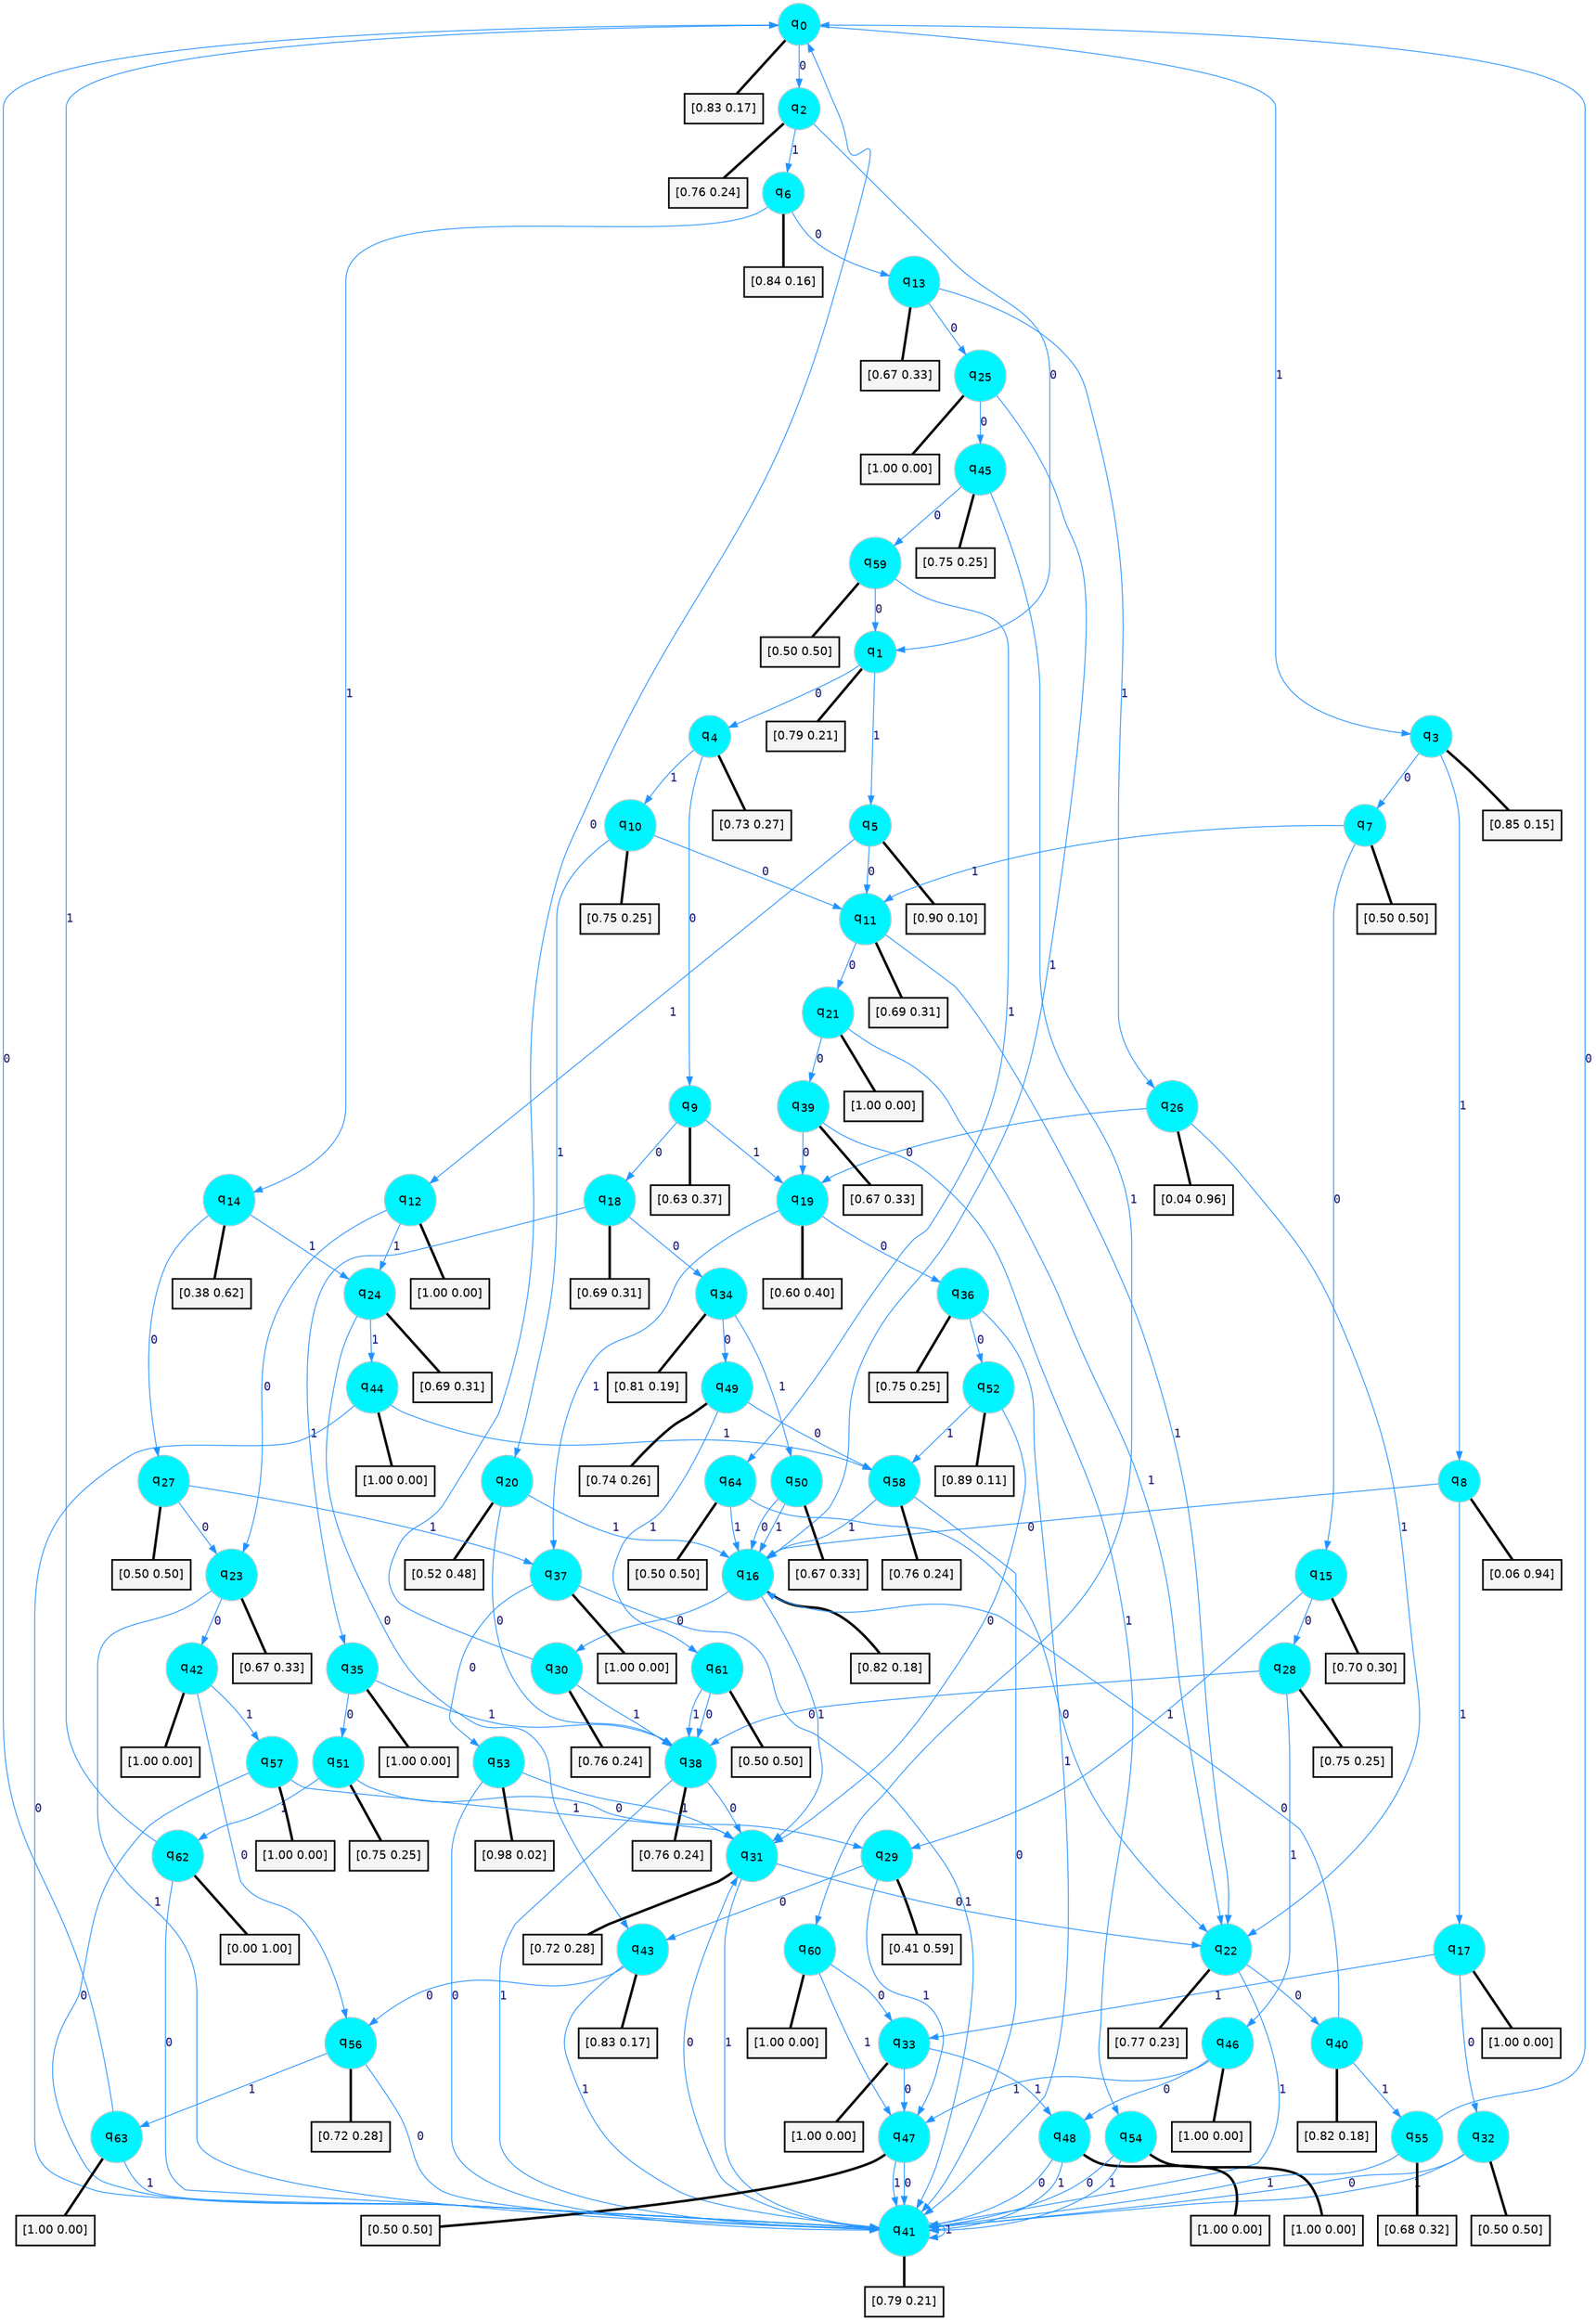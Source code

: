 digraph G {
graph [
bgcolor=transparent, dpi=300, rankdir=TD, size="40,25"];
node [
color=gray, fillcolor=turquoise1, fontcolor=black, fontname=Helvetica, fontsize=16, fontweight=bold, shape=circle, style=filled];
edge [
arrowsize=1, color=dodgerblue1, fontcolor=midnightblue, fontname=courier, fontweight=bold, penwidth=1, style=solid, weight=20];
0[label=<q<SUB>0</SUB>>];
1[label=<q<SUB>1</SUB>>];
2[label=<q<SUB>2</SUB>>];
3[label=<q<SUB>3</SUB>>];
4[label=<q<SUB>4</SUB>>];
5[label=<q<SUB>5</SUB>>];
6[label=<q<SUB>6</SUB>>];
7[label=<q<SUB>7</SUB>>];
8[label=<q<SUB>8</SUB>>];
9[label=<q<SUB>9</SUB>>];
10[label=<q<SUB>10</SUB>>];
11[label=<q<SUB>11</SUB>>];
12[label=<q<SUB>12</SUB>>];
13[label=<q<SUB>13</SUB>>];
14[label=<q<SUB>14</SUB>>];
15[label=<q<SUB>15</SUB>>];
16[label=<q<SUB>16</SUB>>];
17[label=<q<SUB>17</SUB>>];
18[label=<q<SUB>18</SUB>>];
19[label=<q<SUB>19</SUB>>];
20[label=<q<SUB>20</SUB>>];
21[label=<q<SUB>21</SUB>>];
22[label=<q<SUB>22</SUB>>];
23[label=<q<SUB>23</SUB>>];
24[label=<q<SUB>24</SUB>>];
25[label=<q<SUB>25</SUB>>];
26[label=<q<SUB>26</SUB>>];
27[label=<q<SUB>27</SUB>>];
28[label=<q<SUB>28</SUB>>];
29[label=<q<SUB>29</SUB>>];
30[label=<q<SUB>30</SUB>>];
31[label=<q<SUB>31</SUB>>];
32[label=<q<SUB>32</SUB>>];
33[label=<q<SUB>33</SUB>>];
34[label=<q<SUB>34</SUB>>];
35[label=<q<SUB>35</SUB>>];
36[label=<q<SUB>36</SUB>>];
37[label=<q<SUB>37</SUB>>];
38[label=<q<SUB>38</SUB>>];
39[label=<q<SUB>39</SUB>>];
40[label=<q<SUB>40</SUB>>];
41[label=<q<SUB>41</SUB>>];
42[label=<q<SUB>42</SUB>>];
43[label=<q<SUB>43</SUB>>];
44[label=<q<SUB>44</SUB>>];
45[label=<q<SUB>45</SUB>>];
46[label=<q<SUB>46</SUB>>];
47[label=<q<SUB>47</SUB>>];
48[label=<q<SUB>48</SUB>>];
49[label=<q<SUB>49</SUB>>];
50[label=<q<SUB>50</SUB>>];
51[label=<q<SUB>51</SUB>>];
52[label=<q<SUB>52</SUB>>];
53[label=<q<SUB>53</SUB>>];
54[label=<q<SUB>54</SUB>>];
55[label=<q<SUB>55</SUB>>];
56[label=<q<SUB>56</SUB>>];
57[label=<q<SUB>57</SUB>>];
58[label=<q<SUB>58</SUB>>];
59[label=<q<SUB>59</SUB>>];
60[label=<q<SUB>60</SUB>>];
61[label=<q<SUB>61</SUB>>];
62[label=<q<SUB>62</SUB>>];
63[label=<q<SUB>63</SUB>>];
64[label=<q<SUB>64</SUB>>];
65[label="[0.83 0.17]", shape=box,fontcolor=black, fontname=Helvetica, fontsize=14, penwidth=2, fillcolor=whitesmoke,color=black];
66[label="[0.79 0.21]", shape=box,fontcolor=black, fontname=Helvetica, fontsize=14, penwidth=2, fillcolor=whitesmoke,color=black];
67[label="[0.76 0.24]", shape=box,fontcolor=black, fontname=Helvetica, fontsize=14, penwidth=2, fillcolor=whitesmoke,color=black];
68[label="[0.85 0.15]", shape=box,fontcolor=black, fontname=Helvetica, fontsize=14, penwidth=2, fillcolor=whitesmoke,color=black];
69[label="[0.73 0.27]", shape=box,fontcolor=black, fontname=Helvetica, fontsize=14, penwidth=2, fillcolor=whitesmoke,color=black];
70[label="[0.90 0.10]", shape=box,fontcolor=black, fontname=Helvetica, fontsize=14, penwidth=2, fillcolor=whitesmoke,color=black];
71[label="[0.84 0.16]", shape=box,fontcolor=black, fontname=Helvetica, fontsize=14, penwidth=2, fillcolor=whitesmoke,color=black];
72[label="[0.50 0.50]", shape=box,fontcolor=black, fontname=Helvetica, fontsize=14, penwidth=2, fillcolor=whitesmoke,color=black];
73[label="[0.06 0.94]", shape=box,fontcolor=black, fontname=Helvetica, fontsize=14, penwidth=2, fillcolor=whitesmoke,color=black];
74[label="[0.63 0.37]", shape=box,fontcolor=black, fontname=Helvetica, fontsize=14, penwidth=2, fillcolor=whitesmoke,color=black];
75[label="[0.75 0.25]", shape=box,fontcolor=black, fontname=Helvetica, fontsize=14, penwidth=2, fillcolor=whitesmoke,color=black];
76[label="[0.69 0.31]", shape=box,fontcolor=black, fontname=Helvetica, fontsize=14, penwidth=2, fillcolor=whitesmoke,color=black];
77[label="[1.00 0.00]", shape=box,fontcolor=black, fontname=Helvetica, fontsize=14, penwidth=2, fillcolor=whitesmoke,color=black];
78[label="[0.67 0.33]", shape=box,fontcolor=black, fontname=Helvetica, fontsize=14, penwidth=2, fillcolor=whitesmoke,color=black];
79[label="[0.38 0.62]", shape=box,fontcolor=black, fontname=Helvetica, fontsize=14, penwidth=2, fillcolor=whitesmoke,color=black];
80[label="[0.70 0.30]", shape=box,fontcolor=black, fontname=Helvetica, fontsize=14, penwidth=2, fillcolor=whitesmoke,color=black];
81[label="[0.82 0.18]", shape=box,fontcolor=black, fontname=Helvetica, fontsize=14, penwidth=2, fillcolor=whitesmoke,color=black];
82[label="[1.00 0.00]", shape=box,fontcolor=black, fontname=Helvetica, fontsize=14, penwidth=2, fillcolor=whitesmoke,color=black];
83[label="[0.69 0.31]", shape=box,fontcolor=black, fontname=Helvetica, fontsize=14, penwidth=2, fillcolor=whitesmoke,color=black];
84[label="[0.60 0.40]", shape=box,fontcolor=black, fontname=Helvetica, fontsize=14, penwidth=2, fillcolor=whitesmoke,color=black];
85[label="[0.52 0.48]", shape=box,fontcolor=black, fontname=Helvetica, fontsize=14, penwidth=2, fillcolor=whitesmoke,color=black];
86[label="[1.00 0.00]", shape=box,fontcolor=black, fontname=Helvetica, fontsize=14, penwidth=2, fillcolor=whitesmoke,color=black];
87[label="[0.77 0.23]", shape=box,fontcolor=black, fontname=Helvetica, fontsize=14, penwidth=2, fillcolor=whitesmoke,color=black];
88[label="[0.67 0.33]", shape=box,fontcolor=black, fontname=Helvetica, fontsize=14, penwidth=2, fillcolor=whitesmoke,color=black];
89[label="[0.69 0.31]", shape=box,fontcolor=black, fontname=Helvetica, fontsize=14, penwidth=2, fillcolor=whitesmoke,color=black];
90[label="[1.00 0.00]", shape=box,fontcolor=black, fontname=Helvetica, fontsize=14, penwidth=2, fillcolor=whitesmoke,color=black];
91[label="[0.04 0.96]", shape=box,fontcolor=black, fontname=Helvetica, fontsize=14, penwidth=2, fillcolor=whitesmoke,color=black];
92[label="[0.50 0.50]", shape=box,fontcolor=black, fontname=Helvetica, fontsize=14, penwidth=2, fillcolor=whitesmoke,color=black];
93[label="[0.75 0.25]", shape=box,fontcolor=black, fontname=Helvetica, fontsize=14, penwidth=2, fillcolor=whitesmoke,color=black];
94[label="[0.41 0.59]", shape=box,fontcolor=black, fontname=Helvetica, fontsize=14, penwidth=2, fillcolor=whitesmoke,color=black];
95[label="[0.76 0.24]", shape=box,fontcolor=black, fontname=Helvetica, fontsize=14, penwidth=2, fillcolor=whitesmoke,color=black];
96[label="[0.72 0.28]", shape=box,fontcolor=black, fontname=Helvetica, fontsize=14, penwidth=2, fillcolor=whitesmoke,color=black];
97[label="[0.50 0.50]", shape=box,fontcolor=black, fontname=Helvetica, fontsize=14, penwidth=2, fillcolor=whitesmoke,color=black];
98[label="[1.00 0.00]", shape=box,fontcolor=black, fontname=Helvetica, fontsize=14, penwidth=2, fillcolor=whitesmoke,color=black];
99[label="[0.81 0.19]", shape=box,fontcolor=black, fontname=Helvetica, fontsize=14, penwidth=2, fillcolor=whitesmoke,color=black];
100[label="[1.00 0.00]", shape=box,fontcolor=black, fontname=Helvetica, fontsize=14, penwidth=2, fillcolor=whitesmoke,color=black];
101[label="[0.75 0.25]", shape=box,fontcolor=black, fontname=Helvetica, fontsize=14, penwidth=2, fillcolor=whitesmoke,color=black];
102[label="[1.00 0.00]", shape=box,fontcolor=black, fontname=Helvetica, fontsize=14, penwidth=2, fillcolor=whitesmoke,color=black];
103[label="[0.76 0.24]", shape=box,fontcolor=black, fontname=Helvetica, fontsize=14, penwidth=2, fillcolor=whitesmoke,color=black];
104[label="[0.67 0.33]", shape=box,fontcolor=black, fontname=Helvetica, fontsize=14, penwidth=2, fillcolor=whitesmoke,color=black];
105[label="[0.82 0.18]", shape=box,fontcolor=black, fontname=Helvetica, fontsize=14, penwidth=2, fillcolor=whitesmoke,color=black];
106[label="[0.79 0.21]", shape=box,fontcolor=black, fontname=Helvetica, fontsize=14, penwidth=2, fillcolor=whitesmoke,color=black];
107[label="[1.00 0.00]", shape=box,fontcolor=black, fontname=Helvetica, fontsize=14, penwidth=2, fillcolor=whitesmoke,color=black];
108[label="[0.83 0.17]", shape=box,fontcolor=black, fontname=Helvetica, fontsize=14, penwidth=2, fillcolor=whitesmoke,color=black];
109[label="[1.00 0.00]", shape=box,fontcolor=black, fontname=Helvetica, fontsize=14, penwidth=2, fillcolor=whitesmoke,color=black];
110[label="[0.75 0.25]", shape=box,fontcolor=black, fontname=Helvetica, fontsize=14, penwidth=2, fillcolor=whitesmoke,color=black];
111[label="[1.00 0.00]", shape=box,fontcolor=black, fontname=Helvetica, fontsize=14, penwidth=2, fillcolor=whitesmoke,color=black];
112[label="[0.50 0.50]", shape=box,fontcolor=black, fontname=Helvetica, fontsize=14, penwidth=2, fillcolor=whitesmoke,color=black];
113[label="[1.00 0.00]", shape=box,fontcolor=black, fontname=Helvetica, fontsize=14, penwidth=2, fillcolor=whitesmoke,color=black];
114[label="[0.74 0.26]", shape=box,fontcolor=black, fontname=Helvetica, fontsize=14, penwidth=2, fillcolor=whitesmoke,color=black];
115[label="[0.67 0.33]", shape=box,fontcolor=black, fontname=Helvetica, fontsize=14, penwidth=2, fillcolor=whitesmoke,color=black];
116[label="[0.75 0.25]", shape=box,fontcolor=black, fontname=Helvetica, fontsize=14, penwidth=2, fillcolor=whitesmoke,color=black];
117[label="[0.89 0.11]", shape=box,fontcolor=black, fontname=Helvetica, fontsize=14, penwidth=2, fillcolor=whitesmoke,color=black];
118[label="[0.98 0.02]", shape=box,fontcolor=black, fontname=Helvetica, fontsize=14, penwidth=2, fillcolor=whitesmoke,color=black];
119[label="[1.00 0.00]", shape=box,fontcolor=black, fontname=Helvetica, fontsize=14, penwidth=2, fillcolor=whitesmoke,color=black];
120[label="[0.68 0.32]", shape=box,fontcolor=black, fontname=Helvetica, fontsize=14, penwidth=2, fillcolor=whitesmoke,color=black];
121[label="[0.72 0.28]", shape=box,fontcolor=black, fontname=Helvetica, fontsize=14, penwidth=2, fillcolor=whitesmoke,color=black];
122[label="[1.00 0.00]", shape=box,fontcolor=black, fontname=Helvetica, fontsize=14, penwidth=2, fillcolor=whitesmoke,color=black];
123[label="[0.76 0.24]", shape=box,fontcolor=black, fontname=Helvetica, fontsize=14, penwidth=2, fillcolor=whitesmoke,color=black];
124[label="[0.50 0.50]", shape=box,fontcolor=black, fontname=Helvetica, fontsize=14, penwidth=2, fillcolor=whitesmoke,color=black];
125[label="[1.00 0.00]", shape=box,fontcolor=black, fontname=Helvetica, fontsize=14, penwidth=2, fillcolor=whitesmoke,color=black];
126[label="[0.50 0.50]", shape=box,fontcolor=black, fontname=Helvetica, fontsize=14, penwidth=2, fillcolor=whitesmoke,color=black];
127[label="[0.00 1.00]", shape=box,fontcolor=black, fontname=Helvetica, fontsize=14, penwidth=2, fillcolor=whitesmoke,color=black];
128[label="[1.00 0.00]", shape=box,fontcolor=black, fontname=Helvetica, fontsize=14, penwidth=2, fillcolor=whitesmoke,color=black];
129[label="[0.50 0.50]", shape=box,fontcolor=black, fontname=Helvetica, fontsize=14, penwidth=2, fillcolor=whitesmoke,color=black];
0->2 [label=0];
0->3 [label=1];
0->65 [arrowhead=none, penwidth=3,color=black];
1->4 [label=0];
1->5 [label=1];
1->66 [arrowhead=none, penwidth=3,color=black];
2->1 [label=0];
2->6 [label=1];
2->67 [arrowhead=none, penwidth=3,color=black];
3->7 [label=0];
3->8 [label=1];
3->68 [arrowhead=none, penwidth=3,color=black];
4->9 [label=0];
4->10 [label=1];
4->69 [arrowhead=none, penwidth=3,color=black];
5->11 [label=0];
5->12 [label=1];
5->70 [arrowhead=none, penwidth=3,color=black];
6->13 [label=0];
6->14 [label=1];
6->71 [arrowhead=none, penwidth=3,color=black];
7->15 [label=0];
7->11 [label=1];
7->72 [arrowhead=none, penwidth=3,color=black];
8->16 [label=0];
8->17 [label=1];
8->73 [arrowhead=none, penwidth=3,color=black];
9->18 [label=0];
9->19 [label=1];
9->74 [arrowhead=none, penwidth=3,color=black];
10->11 [label=0];
10->20 [label=1];
10->75 [arrowhead=none, penwidth=3,color=black];
11->21 [label=0];
11->22 [label=1];
11->76 [arrowhead=none, penwidth=3,color=black];
12->23 [label=0];
12->24 [label=1];
12->77 [arrowhead=none, penwidth=3,color=black];
13->25 [label=0];
13->26 [label=1];
13->78 [arrowhead=none, penwidth=3,color=black];
14->27 [label=0];
14->24 [label=1];
14->79 [arrowhead=none, penwidth=3,color=black];
15->28 [label=0];
15->29 [label=1];
15->80 [arrowhead=none, penwidth=3,color=black];
16->30 [label=0];
16->31 [label=1];
16->81 [arrowhead=none, penwidth=3,color=black];
17->32 [label=0];
17->33 [label=1];
17->82 [arrowhead=none, penwidth=3,color=black];
18->34 [label=0];
18->35 [label=1];
18->83 [arrowhead=none, penwidth=3,color=black];
19->36 [label=0];
19->37 [label=1];
19->84 [arrowhead=none, penwidth=3,color=black];
20->38 [label=0];
20->16 [label=1];
20->85 [arrowhead=none, penwidth=3,color=black];
21->39 [label=0];
21->22 [label=1];
21->86 [arrowhead=none, penwidth=3,color=black];
22->40 [label=0];
22->41 [label=1];
22->87 [arrowhead=none, penwidth=3,color=black];
23->42 [label=0];
23->41 [label=1];
23->88 [arrowhead=none, penwidth=3,color=black];
24->43 [label=0];
24->44 [label=1];
24->89 [arrowhead=none, penwidth=3,color=black];
25->45 [label=0];
25->16 [label=1];
25->90 [arrowhead=none, penwidth=3,color=black];
26->19 [label=0];
26->22 [label=1];
26->91 [arrowhead=none, penwidth=3,color=black];
27->23 [label=0];
27->37 [label=1];
27->92 [arrowhead=none, penwidth=3,color=black];
28->38 [label=0];
28->46 [label=1];
28->93 [arrowhead=none, penwidth=3,color=black];
29->43 [label=0];
29->47 [label=1];
29->94 [arrowhead=none, penwidth=3,color=black];
30->0 [label=0];
30->38 [label=1];
30->95 [arrowhead=none, penwidth=3,color=black];
31->22 [label=0];
31->41 [label=1];
31->96 [arrowhead=none, penwidth=3,color=black];
32->41 [label=0];
32->41 [label=1];
32->97 [arrowhead=none, penwidth=3,color=black];
33->47 [label=0];
33->48 [label=1];
33->98 [arrowhead=none, penwidth=3,color=black];
34->49 [label=0];
34->50 [label=1];
34->99 [arrowhead=none, penwidth=3,color=black];
35->51 [label=0];
35->38 [label=1];
35->100 [arrowhead=none, penwidth=3,color=black];
36->52 [label=0];
36->41 [label=1];
36->101 [arrowhead=none, penwidth=3,color=black];
37->53 [label=0];
37->41 [label=1];
37->102 [arrowhead=none, penwidth=3,color=black];
38->31 [label=0];
38->41 [label=1];
38->103 [arrowhead=none, penwidth=3,color=black];
39->19 [label=0];
39->54 [label=1];
39->104 [arrowhead=none, penwidth=3,color=black];
40->16 [label=0];
40->55 [label=1];
40->105 [arrowhead=none, penwidth=3,color=black];
41->31 [label=0];
41->41 [label=1];
41->106 [arrowhead=none, penwidth=3,color=black];
42->56 [label=0];
42->57 [label=1];
42->107 [arrowhead=none, penwidth=3,color=black];
43->56 [label=0];
43->41 [label=1];
43->108 [arrowhead=none, penwidth=3,color=black];
44->41 [label=0];
44->58 [label=1];
44->109 [arrowhead=none, penwidth=3,color=black];
45->59 [label=0];
45->60 [label=1];
45->110 [arrowhead=none, penwidth=3,color=black];
46->48 [label=0];
46->47 [label=1];
46->111 [arrowhead=none, penwidth=3,color=black];
47->41 [label=0];
47->41 [label=1];
47->112 [arrowhead=none, penwidth=3,color=black];
48->41 [label=0];
48->41 [label=1];
48->113 [arrowhead=none, penwidth=3,color=black];
49->58 [label=0];
49->61 [label=1];
49->114 [arrowhead=none, penwidth=3,color=black];
50->16 [label=0];
50->16 [label=1];
50->115 [arrowhead=none, penwidth=3,color=black];
51->29 [label=0];
51->62 [label=1];
51->116 [arrowhead=none, penwidth=3,color=black];
52->31 [label=0];
52->58 [label=1];
52->117 [arrowhead=none, penwidth=3,color=black];
53->41 [label=0];
53->31 [label=1];
53->118 [arrowhead=none, penwidth=3,color=black];
54->41 [label=0];
54->41 [label=1];
54->119 [arrowhead=none, penwidth=3,color=black];
55->0 [label=0];
55->41 [label=1];
55->120 [arrowhead=none, penwidth=3,color=black];
56->41 [label=0];
56->63 [label=1];
56->121 [arrowhead=none, penwidth=3,color=black];
57->41 [label=0];
57->31 [label=1];
57->122 [arrowhead=none, penwidth=3,color=black];
58->41 [label=0];
58->16 [label=1];
58->123 [arrowhead=none, penwidth=3,color=black];
59->1 [label=0];
59->64 [label=1];
59->124 [arrowhead=none, penwidth=3,color=black];
60->33 [label=0];
60->47 [label=1];
60->125 [arrowhead=none, penwidth=3,color=black];
61->38 [label=0];
61->38 [label=1];
61->126 [arrowhead=none, penwidth=3,color=black];
62->41 [label=0];
62->0 [label=1];
62->127 [arrowhead=none, penwidth=3,color=black];
63->0 [label=0];
63->41 [label=1];
63->128 [arrowhead=none, penwidth=3,color=black];
64->22 [label=0];
64->16 [label=1];
64->129 [arrowhead=none, penwidth=3,color=black];
}
